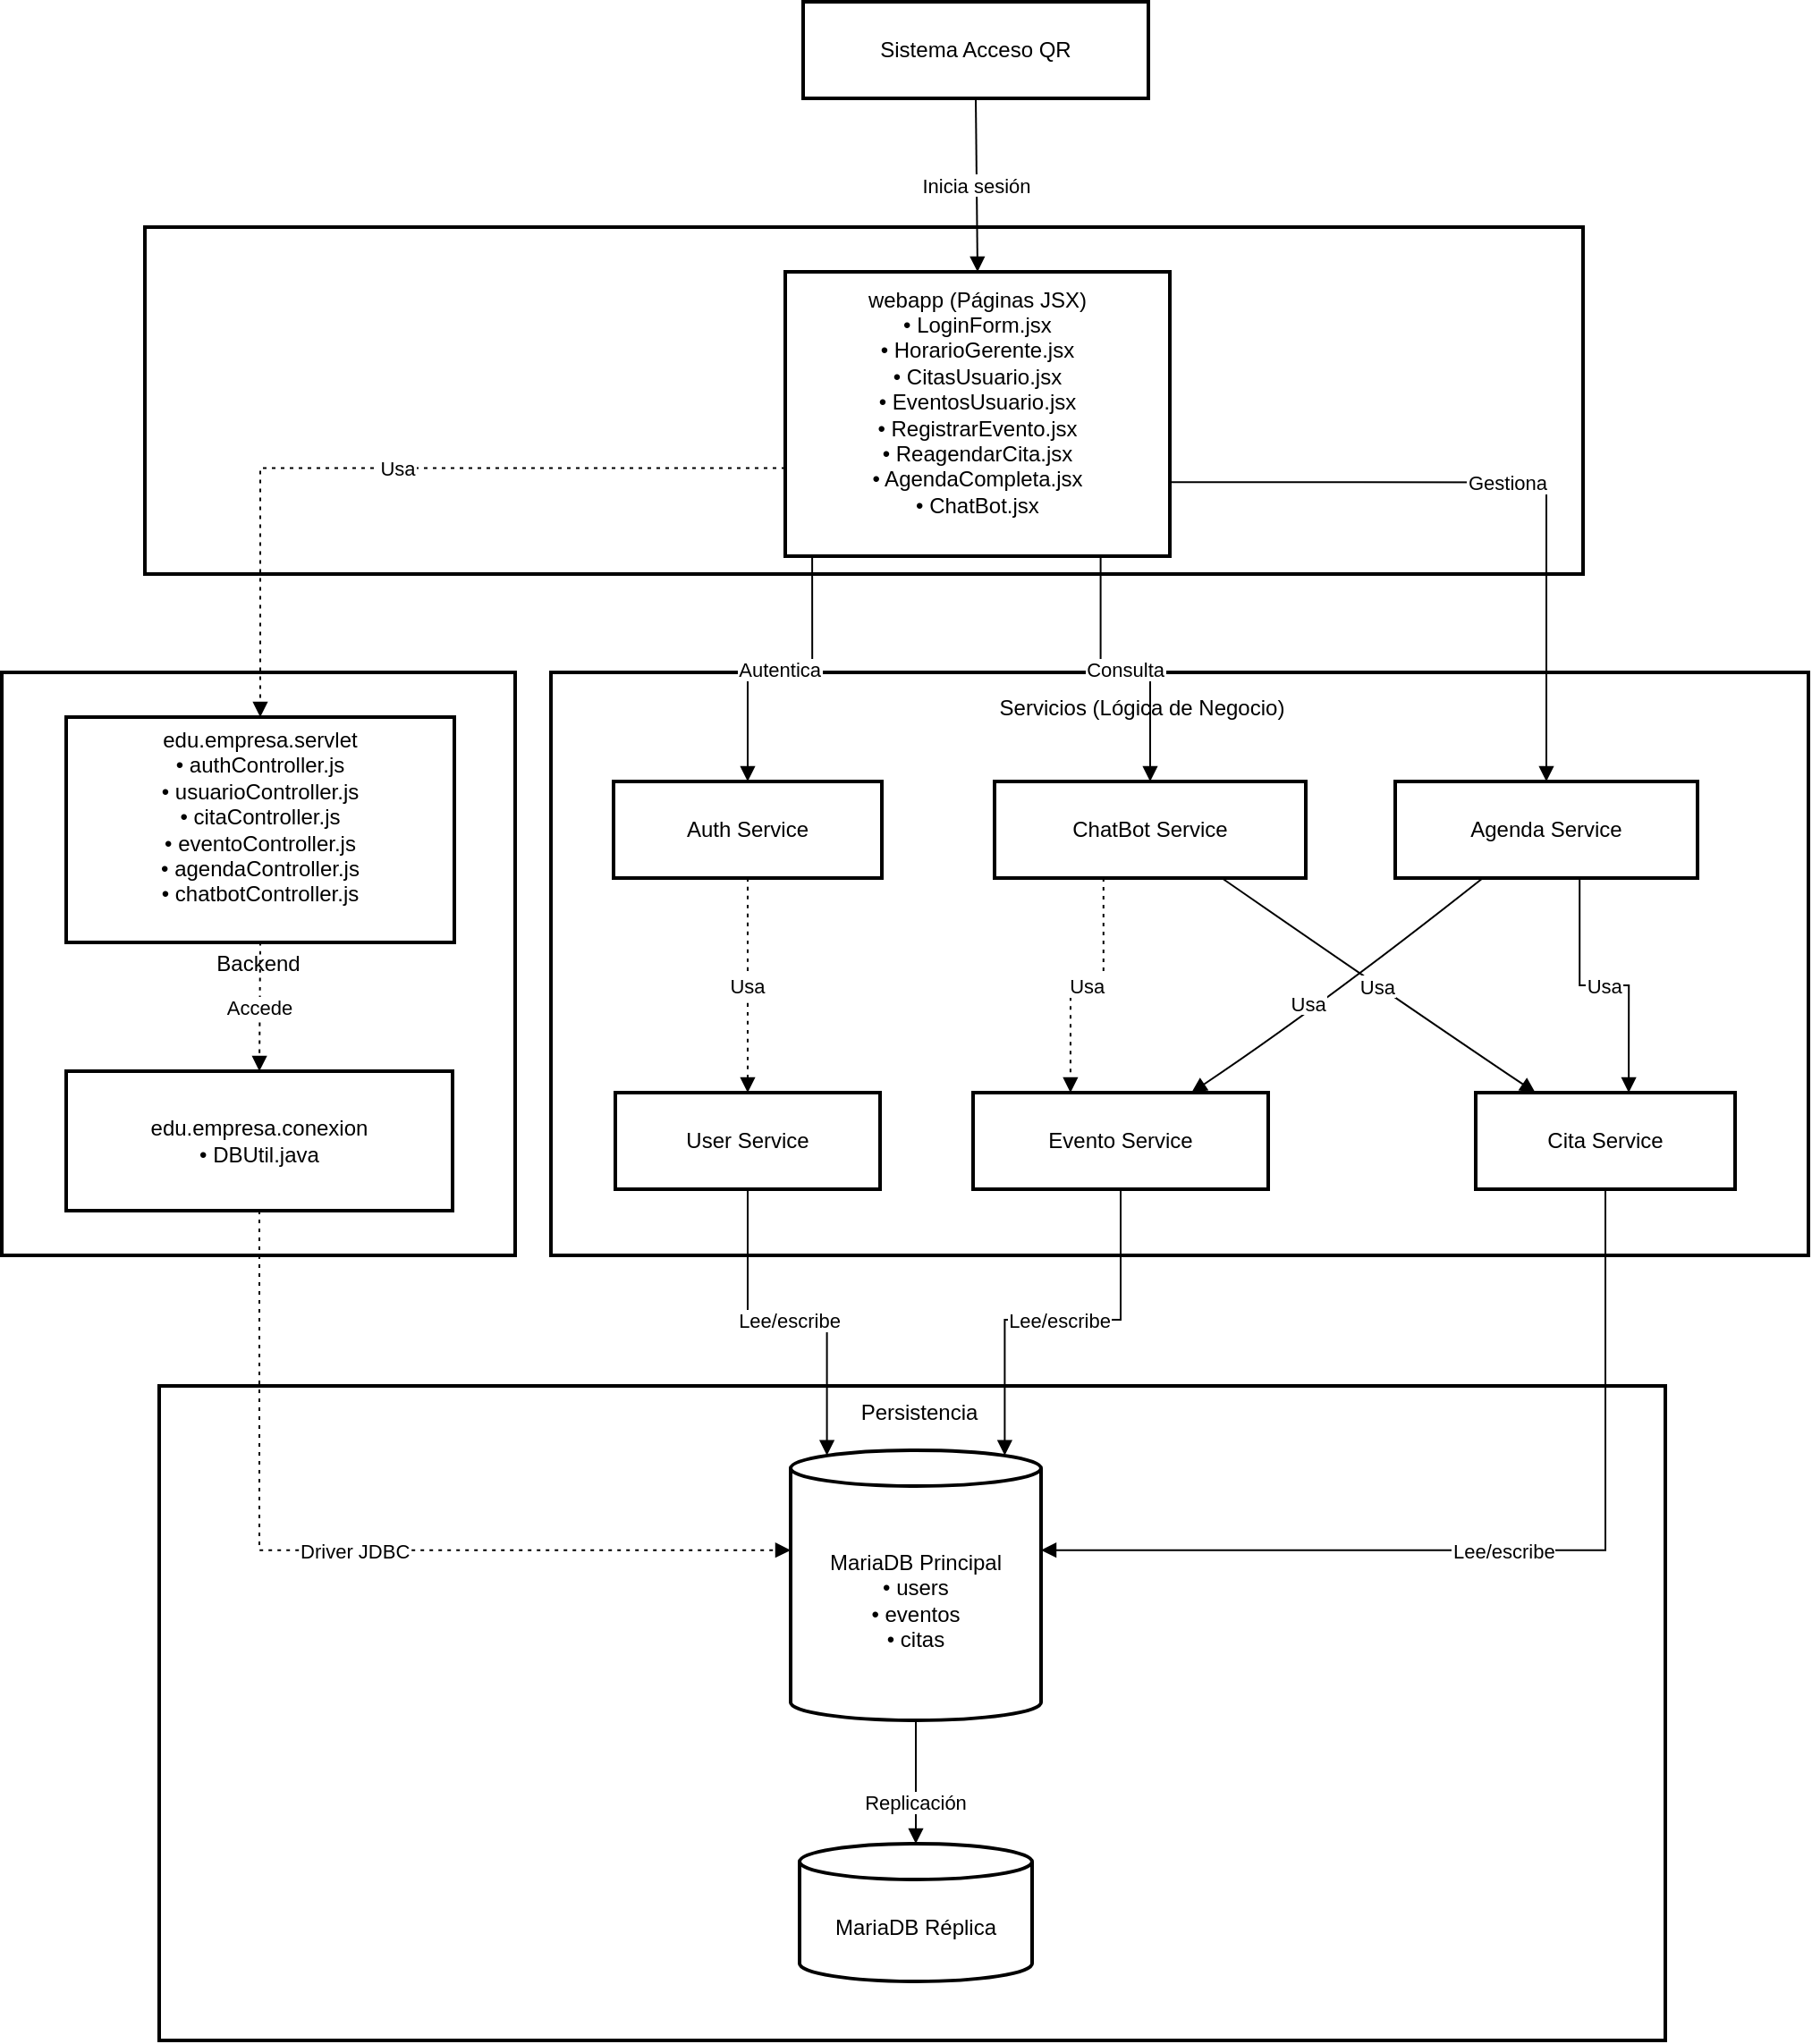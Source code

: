 <mxfile version="27.2.0">
  <diagram name="Page-1" id="cLnl78TK6VFA2XXWojxr">
    <mxGraphModel dx="1383" dy="1760" grid="1" gridSize="10" guides="1" tooltips="1" connect="1" arrows="1" fold="1" page="1" pageScale="1" pageWidth="850" pageHeight="1100" math="0" shadow="0">
      <root>
        <mxCell id="0" />
        <mxCell id="1" parent="0" />
        <mxCell id="lwonQxIqzes1S_wUgZxZ-1" value="" style="whiteSpace=wrap;strokeWidth=2;" parent="1" vertex="1">
          <mxGeometry x="318" y="774" width="842" height="366" as="geometry" />
        </mxCell>
        <mxCell id="lwonQxIqzes1S_wUgZxZ-2" value="" style="whiteSpace=wrap;strokeWidth=2;" parent="1" vertex="1">
          <mxGeometry x="537" y="375" width="703" height="326" as="geometry" />
        </mxCell>
        <mxCell id="lwonQxIqzes1S_wUgZxZ-3" value="Backend" style="whiteSpace=wrap;strokeWidth=2;" parent="1" vertex="1">
          <mxGeometry x="230" y="375" width="287" height="326" as="geometry" />
        </mxCell>
        <mxCell id="lwonQxIqzes1S_wUgZxZ-4" value="Frontend" style="whiteSpace=wrap;strokeWidth=2;" parent="1" vertex="1">
          <mxGeometry x="310" y="126" width="804" height="194" as="geometry" />
        </mxCell>
        <mxCell id="lwonQxIqzes1S_wUgZxZ-5" value="Sistema Acceso QR" style="whiteSpace=wrap;strokeWidth=2;" parent="1" vertex="1">
          <mxGeometry x="678" width="193" height="54" as="geometry" />
        </mxCell>
        <mxCell id="lwonQxIqzes1S_wUgZxZ-6" value="webapp (Páginas JSX)&#xa;•&#x9;LoginForm.jsx&#xa;•&#x9;HorarioGerente.jsx&#xa;•&#x9;CitasUsuario.jsx&#xa;•&#x9;EventosUsuario.jsx&#xa;•&#x9;RegistrarEvento.jsx&#xa;•&#x9;ReagendarCita.jsx&#xa;•&#x9;AgendaCompleta.jsx&#xa;•&#x9;ChatBot.jsx&#xa;" style="whiteSpace=wrap;strokeWidth=2;" parent="1" vertex="1">
          <mxGeometry x="668" y="151" width="215" height="159" as="geometry" />
        </mxCell>
        <mxCell id="lwonQxIqzes1S_wUgZxZ-7" value="edu.empresa.servlet&#xa;•&#x9;authController.js&#xa;•&#x9;usuarioController.js&#xa;•&#x9;citaController.js&#xa;•&#x9;eventoController.js&#xa;•&#x9;agendaController.js&#xa;•&#x9;chatbotController.js&#xa;" style="whiteSpace=wrap;strokeWidth=2;" parent="1" vertex="1">
          <mxGeometry x="266" y="400" width="217" height="126" as="geometry" />
        </mxCell>
        <mxCell id="lwonQxIqzes1S_wUgZxZ-8" value="edu.empresa.conexion&#xa;• DBUtil.java" style="whiteSpace=wrap;strokeWidth=2;" parent="1" vertex="1">
          <mxGeometry x="266" y="598" width="216" height="78" as="geometry" />
        </mxCell>
        <mxCell id="lwonQxIqzes1S_wUgZxZ-9" value="Auth Service" style="whiteSpace=wrap;strokeWidth=2;" parent="1" vertex="1">
          <mxGeometry x="572" y="436" width="150" height="54" as="geometry" />
        </mxCell>
        <mxCell id="lwonQxIqzes1S_wUgZxZ-10" value="User Service" style="whiteSpace=wrap;strokeWidth=2;" parent="1" vertex="1">
          <mxGeometry x="573" y="610" width="148" height="54" as="geometry" />
        </mxCell>
        <mxCell id="lwonQxIqzes1S_wUgZxZ-11" value="ChatBot Service" style="whiteSpace=wrap;strokeWidth=2;" parent="1" vertex="1">
          <mxGeometry x="785" y="436" width="174" height="54" as="geometry" />
        </mxCell>
        <mxCell id="lwonQxIqzes1S_wUgZxZ-12" value="Evento Service" style="whiteSpace=wrap;strokeWidth=2;" parent="1" vertex="1">
          <mxGeometry x="773" y="610" width="165" height="54" as="geometry" />
        </mxCell>
        <mxCell id="lwonQxIqzes1S_wUgZxZ-13" value="Cita Service" style="whiteSpace=wrap;strokeWidth=2;" parent="1" vertex="1">
          <mxGeometry x="1054" y="610" width="145" height="54" as="geometry" />
        </mxCell>
        <mxCell id="lwonQxIqzes1S_wUgZxZ-14" value="Agenda Service" style="whiteSpace=wrap;strokeWidth=2;" parent="1" vertex="1">
          <mxGeometry x="1009" y="436" width="169" height="54" as="geometry" />
        </mxCell>
        <mxCell id="lwonQxIqzes1S_wUgZxZ-15" value="MariaDB Principal&#xa;• users&#xa;• eventos&#xa;• citas" style="shape=cylinder3;boundedLbl=1;backgroundOutline=1;size=10;strokeWidth=2;whiteSpace=wrap;" parent="1" vertex="1">
          <mxGeometry x="671" y="810" width="140" height="151" as="geometry" />
        </mxCell>
        <mxCell id="lwonQxIqzes1S_wUgZxZ-16" value="MariaDB Réplica" style="shape=cylinder3;boundedLbl=1;backgroundOutline=1;size=10;strokeWidth=2;whiteSpace=wrap;" parent="1" vertex="1">
          <mxGeometry x="676" y="1030" width="130" height="77" as="geometry" />
        </mxCell>
        <mxCell id="lwonQxIqzes1S_wUgZxZ-17" value="Inicia sesión" style="curved=1;startArrow=none;endArrow=block;exitX=0.5;exitY=1;entryX=0.5;entryY=0;rounded=0;" parent="1" source="lwonQxIqzes1S_wUgZxZ-5" target="lwonQxIqzes1S_wUgZxZ-6" edge="1">
          <mxGeometry relative="1" as="geometry">
            <Array as="points" />
          </mxGeometry>
        </mxCell>
        <mxCell id="lwonQxIqzes1S_wUgZxZ-18" value="Usa" style="curved=1;dashed=1;dashPattern=2 3;startArrow=none;endArrow=block;exitX=0.5;exitY=1;entryX=0.5;entryY=0;rounded=0;" parent="1" source="lwonQxIqzes1S_wUgZxZ-9" target="lwonQxIqzes1S_wUgZxZ-10" edge="1">
          <mxGeometry relative="1" as="geometry">
            <Array as="points" />
          </mxGeometry>
        </mxCell>
        <mxCell id="lwonQxIqzes1S_wUgZxZ-19" value="Usa" style="dashed=1;dashPattern=2 3;startArrow=none;endArrow=block;exitX=0.35;exitY=1;entryX=0.33;entryY=0;rounded=0;edgeStyle=orthogonalEdgeStyle;" parent="1" source="lwonQxIqzes1S_wUgZxZ-11" target="lwonQxIqzes1S_wUgZxZ-12" edge="1">
          <mxGeometry relative="1" as="geometry" />
        </mxCell>
        <mxCell id="lwonQxIqzes1S_wUgZxZ-20" value="Usa" style="curved=1;startArrow=none;endArrow=block;exitX=0.73;exitY=1;entryX=0.23;entryY=0;rounded=0;" parent="1" source="lwonQxIqzes1S_wUgZxZ-11" target="lwonQxIqzes1S_wUgZxZ-13" edge="1">
          <mxGeometry relative="1" as="geometry">
            <Array as="points">
              <mxPoint x="1016" y="562" />
            </Array>
          </mxGeometry>
        </mxCell>
        <mxCell id="lwonQxIqzes1S_wUgZxZ-21" value="Usa" style="curved=1;startArrow=none;endArrow=block;exitX=0.29;exitY=1;entryX=0.74;entryY=0;rounded=0;" parent="1" source="lwonQxIqzes1S_wUgZxZ-14" target="lwonQxIqzes1S_wUgZxZ-12" edge="1">
          <mxGeometry x="0.193" y="-6" relative="1" as="geometry">
            <Array as="points">
              <mxPoint x="967" y="562" />
            </Array>
            <mxPoint x="1" as="offset" />
          </mxGeometry>
        </mxCell>
        <mxCell id="lwonQxIqzes1S_wUgZxZ-22" value="Usa" style="startArrow=none;endArrow=block;exitX=0.61;exitY=1;entryX=0.59;entryY=0;rounded=0;edgeStyle=orthogonalEdgeStyle;" parent="1" source="lwonQxIqzes1S_wUgZxZ-14" target="lwonQxIqzes1S_wUgZxZ-13" edge="1">
          <mxGeometry relative="1" as="geometry" />
        </mxCell>
        <mxCell id="lwonQxIqzes1S_wUgZxZ-23" value="Autentica" style="startArrow=none;endArrow=block;exitX=0.07;exitY=1;entryX=0.5;entryY=0;rounded=0;edgeStyle=orthogonalEdgeStyle;" parent="1" source="lwonQxIqzes1S_wUgZxZ-6" target="lwonQxIqzes1S_wUgZxZ-9" edge="1">
          <mxGeometry relative="1" as="geometry" />
        </mxCell>
        <mxCell id="lwonQxIqzes1S_wUgZxZ-24" value="Gestiona" style="startArrow=none;endArrow=block;exitX=1;exitY=0.74;entryX=0.5;entryY=0;rounded=0;edgeStyle=orthogonalEdgeStyle;" parent="1" source="lwonQxIqzes1S_wUgZxZ-6" target="lwonQxIqzes1S_wUgZxZ-14" edge="1">
          <mxGeometry relative="1" as="geometry" />
        </mxCell>
        <mxCell id="lwonQxIqzes1S_wUgZxZ-25" value="Consulta" style="startArrow=none;endArrow=block;exitX=0.82;exitY=1;entryX=0.5;entryY=0;rounded=0;edgeStyle=orthogonalEdgeStyle;" parent="1" source="lwonQxIqzes1S_wUgZxZ-6" target="lwonQxIqzes1S_wUgZxZ-11" edge="1">
          <mxGeometry relative="1" as="geometry" />
        </mxCell>
        <mxCell id="lwonQxIqzes1S_wUgZxZ-26" value="Usa" style="dashed=1;dashPattern=2 3;startArrow=none;endArrow=block;exitX=0;exitY=0.69;entryX=0.5;entryY=0;rounded=0;edgeStyle=orthogonalEdgeStyle;" parent="1" source="lwonQxIqzes1S_wUgZxZ-6" target="lwonQxIqzes1S_wUgZxZ-7" edge="1">
          <mxGeometry relative="1" as="geometry" />
        </mxCell>
        <mxCell id="lwonQxIqzes1S_wUgZxZ-27" value="Accede" style="curved=1;dashed=1;dashPattern=2 3;startArrow=none;endArrow=block;exitX=0.5;exitY=1;entryX=0.5;entryY=0;rounded=0;" parent="1" source="lwonQxIqzes1S_wUgZxZ-7" target="lwonQxIqzes1S_wUgZxZ-8" edge="1">
          <mxGeometry relative="1" as="geometry">
            <Array as="points" />
          </mxGeometry>
        </mxCell>
        <mxCell id="lwonQxIqzes1S_wUgZxZ-28" value="Driver JDBC" style="dashed=1;dashPattern=2 3;startArrow=none;endArrow=block;exitX=0.5;exitY=1;entryX=0;entryY=0.37;rounded=0;edgeStyle=orthogonalEdgeStyle;" parent="1" source="lwonQxIqzes1S_wUgZxZ-8" target="lwonQxIqzes1S_wUgZxZ-15" edge="1">
          <mxGeometry relative="1" as="geometry" />
        </mxCell>
        <mxCell id="lwonQxIqzes1S_wUgZxZ-29" value="Lee/escribe" style="startArrow=none;endArrow=block;exitX=0.5;exitY=1;entryX=0.145;entryY=0;rounded=0;edgeStyle=orthogonalEdgeStyle;entryDx=0;entryDy=2.9;entryPerimeter=0;" parent="1" source="lwonQxIqzes1S_wUgZxZ-10" target="lwonQxIqzes1S_wUgZxZ-15" edge="1">
          <mxGeometry relative="1" as="geometry" />
        </mxCell>
        <mxCell id="lwonQxIqzes1S_wUgZxZ-30" value="Lee/escribe" style="startArrow=none;endArrow=block;exitX=0.5;exitY=1;entryX=0.855;entryY=0;rounded=0;edgeStyle=orthogonalEdgeStyle;entryDx=0;entryDy=2.9;entryPerimeter=0;" parent="1" source="lwonQxIqzes1S_wUgZxZ-12" target="lwonQxIqzes1S_wUgZxZ-15" edge="1">
          <mxGeometry relative="1" as="geometry" />
        </mxCell>
        <mxCell id="lwonQxIqzes1S_wUgZxZ-31" value="Lee/escribe" style="startArrow=none;endArrow=block;exitX=0.5;exitY=1;entryX=1;entryY=0.37;rounded=0;edgeStyle=orthogonalEdgeStyle;" parent="1" source="lwonQxIqzes1S_wUgZxZ-13" target="lwonQxIqzes1S_wUgZxZ-15" edge="1">
          <mxGeometry relative="1" as="geometry" />
        </mxCell>
        <mxCell id="lwonQxIqzes1S_wUgZxZ-32" value="Replicación" style="curved=1;startArrow=none;endArrow=block;exitX=0.5;exitY=0.99;entryX=0.5;entryY=0.01;rounded=0;" parent="1" source="lwonQxIqzes1S_wUgZxZ-15" target="lwonQxIqzes1S_wUgZxZ-16" edge="1">
          <mxGeometry x="0.326" relative="1" as="geometry">
            <Array as="points" />
            <mxPoint as="offset" />
          </mxGeometry>
        </mxCell>
        <mxCell id="lwonQxIqzes1S_wUgZxZ-35" value="Persistencia" style="text;html=1;align=center;verticalAlign=middle;whiteSpace=wrap;rounded=0;" parent="1" vertex="1">
          <mxGeometry x="713" y="774" width="60" height="30" as="geometry" />
        </mxCell>
        <mxCell id="lwonQxIqzes1S_wUgZxZ-37" value="Servicios (Lógica de Negocio)" style="text;html=1;align=center;verticalAlign=middle;whiteSpace=wrap;rounded=0;" parent="1" vertex="1">
          <mxGeometry x="760" y="380" width="215" height="30" as="geometry" />
        </mxCell>
      </root>
    </mxGraphModel>
  </diagram>
</mxfile>

